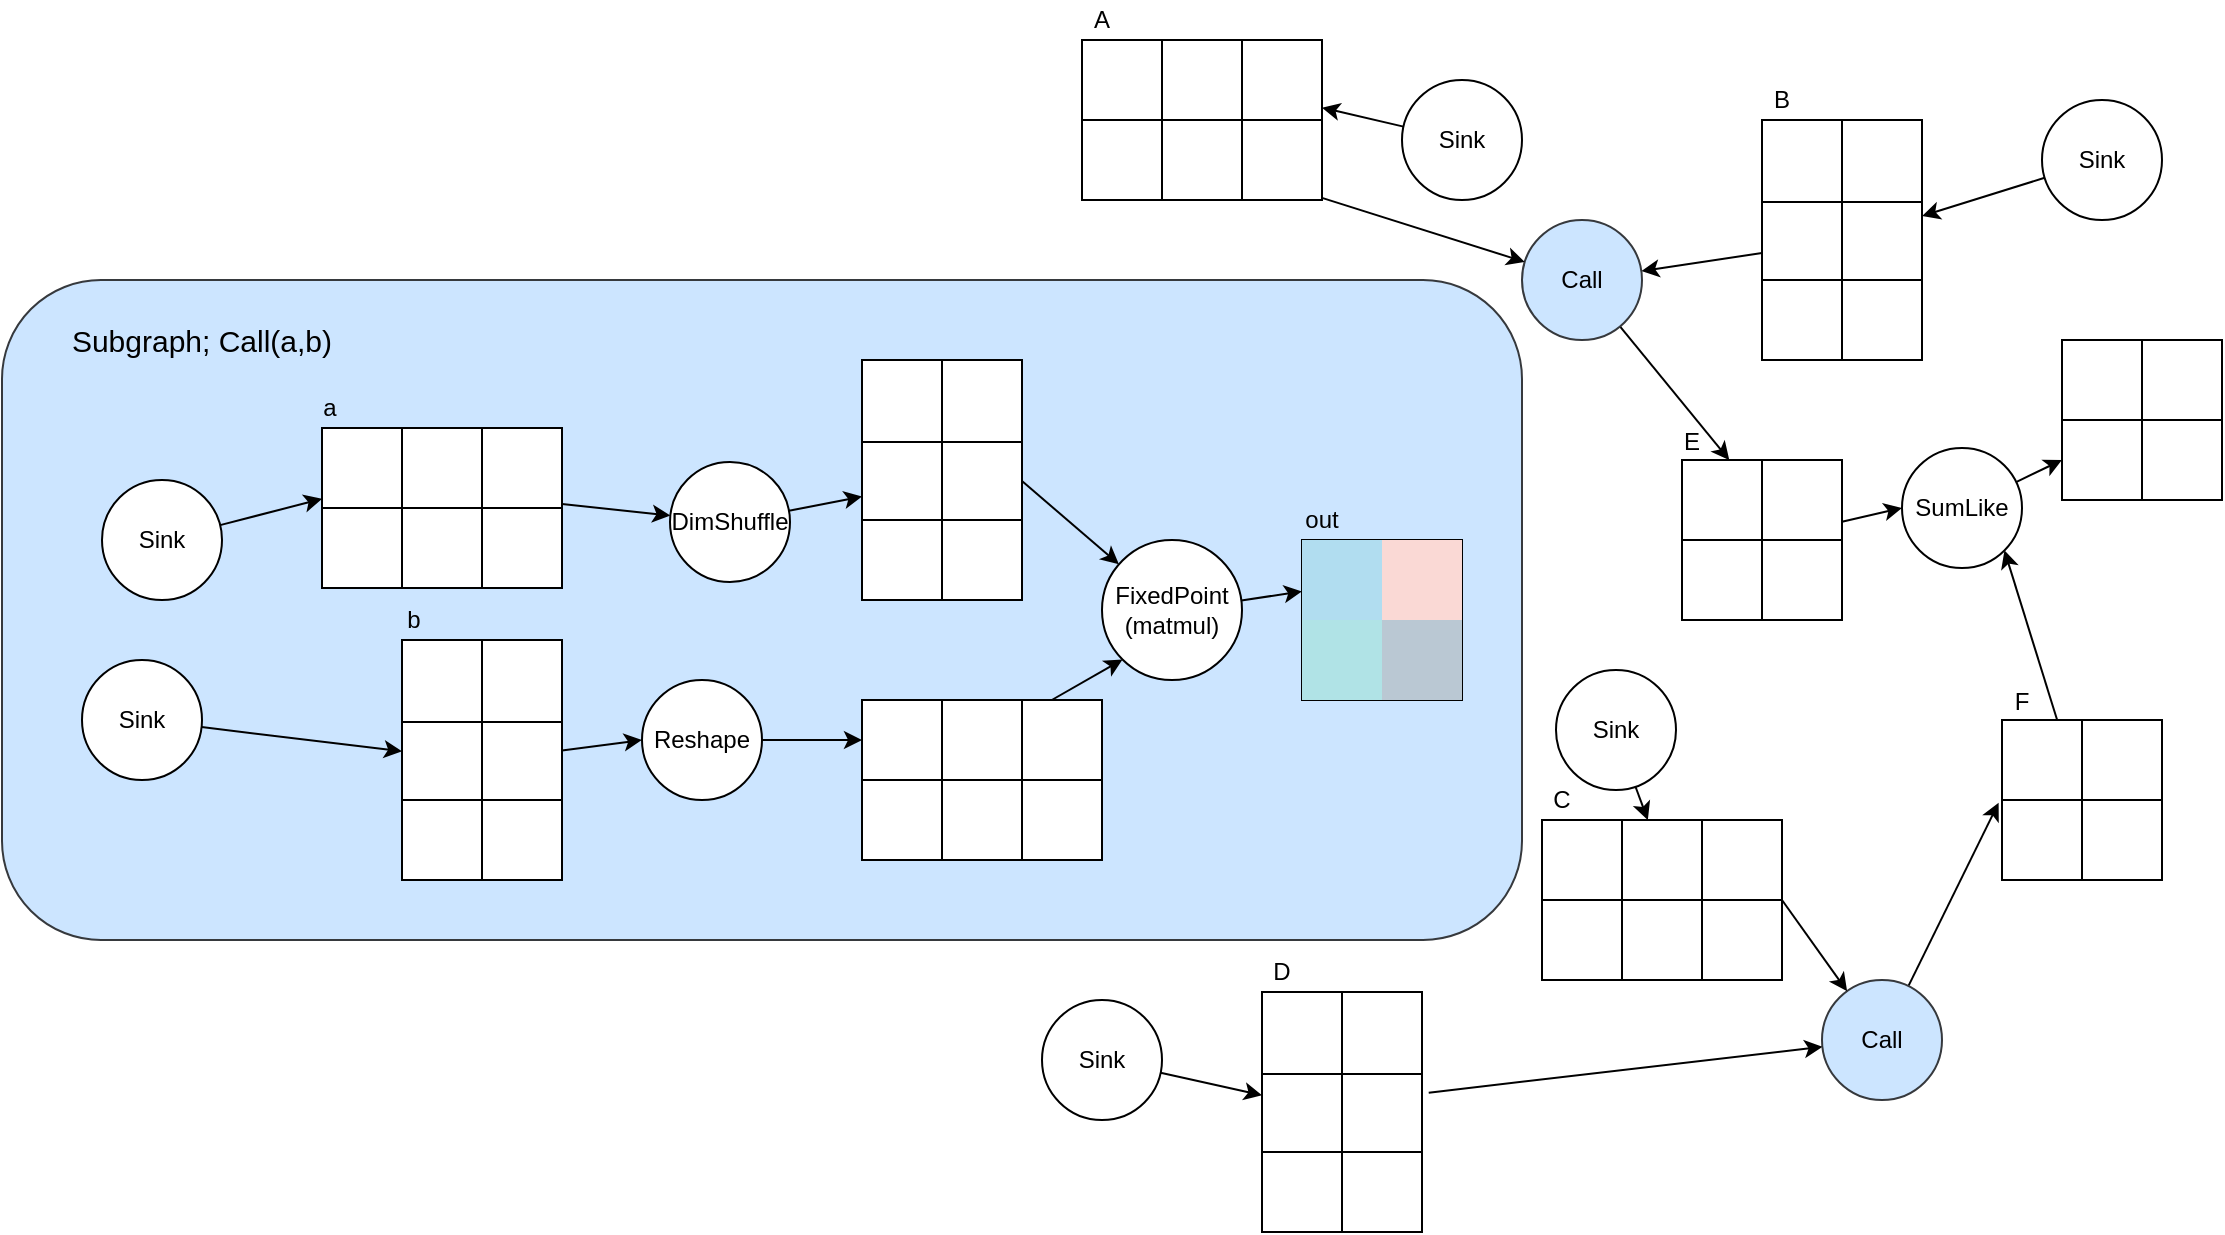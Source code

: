 <mxfile version="14.4.2" type="device"><diagram id="dzN43u1hBWLjYu7egHcY" name="Page-1"><mxGraphModel dx="1426" dy="2090" grid="1" gridSize="10" guides="1" tooltips="1" connect="1" arrows="1" fold="1" page="1" pageScale="1" pageWidth="827" pageHeight="1169" math="0" shadow="0"><root><mxCell id="0"/><mxCell id="1" parent="0"/><mxCell id="1M61TeJBCYLidvmGUJ4d-82" value="" style="rounded=1;whiteSpace=wrap;html=1;fillColor=#cce5ff;strokeColor=#36393d;" parent="1" vertex="1"><mxGeometry x="50" y="50" width="760" height="330" as="geometry"/></mxCell><mxCell id="1M61TeJBCYLidvmGUJ4d-6" style="rounded=0;orthogonalLoop=1;jettySize=auto;html=1;" parent="1" source="1M61TeJBCYLidvmGUJ4d-5" target="1M61TeJBCYLidvmGUJ4d-15" edge="1"><mxGeometry relative="1" as="geometry"><mxPoint x="170" y="200" as="targetPoint"/></mxGeometry></mxCell><mxCell id="1M61TeJBCYLidvmGUJ4d-5" value="Sink" style="ellipse;whiteSpace=wrap;html=1;aspect=fixed;" parent="1" vertex="1"><mxGeometry x="100" y="150" width="60" height="60" as="geometry"/></mxCell><mxCell id="1M61TeJBCYLidvmGUJ4d-14" value="" style="shape=table;html=1;whiteSpace=wrap;startSize=0;container=1;collapsible=0;childLayout=tableLayout;" parent="1" vertex="1"><mxGeometry x="210" y="124" width="120" height="80" as="geometry"/></mxCell><mxCell id="1M61TeJBCYLidvmGUJ4d-15" value="" style="shape=partialRectangle;html=1;whiteSpace=wrap;collapsible=0;dropTarget=0;pointerEvents=0;fillColor=none;top=0;left=0;bottom=0;right=0;points=[[0,0.5],[1,0.5]];portConstraint=eastwest;" parent="1M61TeJBCYLidvmGUJ4d-14" vertex="1"><mxGeometry width="120" height="40" as="geometry"/></mxCell><mxCell id="1M61TeJBCYLidvmGUJ4d-16" value="" style="shape=partialRectangle;html=1;whiteSpace=wrap;connectable=0;overflow=hidden;fillColor=none;top=0;left=0;bottom=0;right=0;" parent="1M61TeJBCYLidvmGUJ4d-15" vertex="1"><mxGeometry width="40" height="40" as="geometry"/></mxCell><mxCell id="1M61TeJBCYLidvmGUJ4d-17" value="" style="shape=partialRectangle;html=1;whiteSpace=wrap;connectable=0;overflow=hidden;fillColor=none;top=0;left=0;bottom=0;right=0;" parent="1M61TeJBCYLidvmGUJ4d-15" vertex="1"><mxGeometry x="40" width="40" height="40" as="geometry"/></mxCell><mxCell id="1M61TeJBCYLidvmGUJ4d-18" value="" style="shape=partialRectangle;html=1;whiteSpace=wrap;connectable=0;overflow=hidden;fillColor=none;top=0;left=0;bottom=0;right=0;" parent="1M61TeJBCYLidvmGUJ4d-15" vertex="1"><mxGeometry x="80" width="40" height="40" as="geometry"/></mxCell><mxCell id="1M61TeJBCYLidvmGUJ4d-19" value="" style="shape=partialRectangle;html=1;whiteSpace=wrap;collapsible=0;dropTarget=0;pointerEvents=0;fillColor=none;top=0;left=0;bottom=0;right=0;points=[[0,0.5],[1,0.5]];portConstraint=eastwest;" parent="1M61TeJBCYLidvmGUJ4d-14" vertex="1"><mxGeometry y="40" width="120" height="40" as="geometry"/></mxCell><mxCell id="1M61TeJBCYLidvmGUJ4d-20" value="" style="shape=partialRectangle;html=1;whiteSpace=wrap;connectable=0;overflow=hidden;fillColor=none;top=0;left=0;bottom=0;right=0;" parent="1M61TeJBCYLidvmGUJ4d-19" vertex="1"><mxGeometry width="40" height="40" as="geometry"/></mxCell><mxCell id="1M61TeJBCYLidvmGUJ4d-21" value="" style="shape=partialRectangle;html=1;whiteSpace=wrap;connectable=0;overflow=hidden;fillColor=none;top=0;left=0;bottom=0;right=0;" parent="1M61TeJBCYLidvmGUJ4d-19" vertex="1"><mxGeometry x="40" width="40" height="40" as="geometry"/></mxCell><mxCell id="1M61TeJBCYLidvmGUJ4d-22" value="" style="shape=partialRectangle;html=1;whiteSpace=wrap;connectable=0;overflow=hidden;fillColor=none;top=0;left=0;bottom=0;right=0;" parent="1M61TeJBCYLidvmGUJ4d-19" vertex="1"><mxGeometry x="80" width="40" height="40" as="geometry"/></mxCell><mxCell id="1M61TeJBCYLidvmGUJ4d-34" style="edgeStyle=none;rounded=0;orthogonalLoop=1;jettySize=auto;html=1;" parent="1" source="1M61TeJBCYLidvmGUJ4d-23" target="1M61TeJBCYLidvmGUJ4d-28" edge="1"><mxGeometry relative="1" as="geometry"/></mxCell><mxCell id="1M61TeJBCYLidvmGUJ4d-23" value="Sink" style="ellipse;whiteSpace=wrap;html=1;aspect=fixed;" parent="1" vertex="1"><mxGeometry x="90" y="240" width="60" height="60" as="geometry"/></mxCell><mxCell id="1M61TeJBCYLidvmGUJ4d-24" value="" style="shape=table;html=1;whiteSpace=wrap;startSize=0;container=1;collapsible=0;childLayout=tableLayout;" parent="1" vertex="1"><mxGeometry x="250" y="230" width="80" height="120" as="geometry"/></mxCell><mxCell id="1M61TeJBCYLidvmGUJ4d-25" value="" style="shape=partialRectangle;html=1;whiteSpace=wrap;collapsible=0;dropTarget=0;pointerEvents=0;fillColor=none;top=0;left=0;bottom=0;right=0;points=[[0,0.5],[1,0.5]];portConstraint=eastwest;" parent="1M61TeJBCYLidvmGUJ4d-24" vertex="1"><mxGeometry width="80" height="41" as="geometry"/></mxCell><mxCell id="1M61TeJBCYLidvmGUJ4d-26" value="" style="shape=partialRectangle;html=1;whiteSpace=wrap;connectable=0;overflow=hidden;fillColor=none;top=0;left=0;bottom=0;right=0;" parent="1M61TeJBCYLidvmGUJ4d-25" vertex="1"><mxGeometry width="40" height="41" as="geometry"/></mxCell><mxCell id="1M61TeJBCYLidvmGUJ4d-27" value="" style="shape=partialRectangle;html=1;whiteSpace=wrap;connectable=0;overflow=hidden;fillColor=none;top=0;left=0;bottom=0;right=0;" parent="1M61TeJBCYLidvmGUJ4d-25" vertex="1"><mxGeometry x="40" width="40" height="41" as="geometry"/></mxCell><mxCell id="1M61TeJBCYLidvmGUJ4d-28" value="" style="shape=partialRectangle;html=1;whiteSpace=wrap;collapsible=0;dropTarget=0;pointerEvents=0;fillColor=none;top=0;left=0;bottom=0;right=0;points=[[0,0.5],[1,0.5]];portConstraint=eastwest;" parent="1M61TeJBCYLidvmGUJ4d-24" vertex="1"><mxGeometry y="41" width="80" height="39" as="geometry"/></mxCell><mxCell id="1M61TeJBCYLidvmGUJ4d-29" value="" style="shape=partialRectangle;html=1;whiteSpace=wrap;connectable=0;overflow=hidden;fillColor=none;top=0;left=0;bottom=0;right=0;" parent="1M61TeJBCYLidvmGUJ4d-28" vertex="1"><mxGeometry width="40" height="39" as="geometry"/></mxCell><mxCell id="1M61TeJBCYLidvmGUJ4d-30" value="" style="shape=partialRectangle;html=1;whiteSpace=wrap;connectable=0;overflow=hidden;fillColor=none;top=0;left=0;bottom=0;right=0;" parent="1M61TeJBCYLidvmGUJ4d-28" vertex="1"><mxGeometry x="40" width="40" height="39" as="geometry"/></mxCell><mxCell id="1M61TeJBCYLidvmGUJ4d-31" value="" style="shape=partialRectangle;html=1;whiteSpace=wrap;collapsible=0;dropTarget=0;pointerEvents=0;fillColor=none;top=0;left=0;bottom=0;right=0;points=[[0,0.5],[1,0.5]];portConstraint=eastwest;" parent="1M61TeJBCYLidvmGUJ4d-24" vertex="1"><mxGeometry y="80" width="80" height="40" as="geometry"/></mxCell><mxCell id="1M61TeJBCYLidvmGUJ4d-32" value="" style="shape=partialRectangle;html=1;whiteSpace=wrap;connectable=0;overflow=hidden;fillColor=none;top=0;left=0;bottom=0;right=0;" parent="1M61TeJBCYLidvmGUJ4d-31" vertex="1"><mxGeometry width="40" height="40" as="geometry"/></mxCell><mxCell id="1M61TeJBCYLidvmGUJ4d-33" value="" style="shape=partialRectangle;html=1;whiteSpace=wrap;connectable=0;overflow=hidden;fillColor=none;top=0;left=0;bottom=0;right=0;" parent="1M61TeJBCYLidvmGUJ4d-31" vertex="1"><mxGeometry x="40" width="40" height="40" as="geometry"/></mxCell><mxCell id="1M61TeJBCYLidvmGUJ4d-59" style="edgeStyle=none;rounded=0;orthogonalLoop=1;jettySize=auto;html=1;" parent="1" source="1M61TeJBCYLidvmGUJ4d-35" target="1M61TeJBCYLidvmGUJ4d-38" edge="1"><mxGeometry relative="1" as="geometry"/></mxCell><mxCell id="1M61TeJBCYLidvmGUJ4d-35" value="Reshape" style="ellipse;whiteSpace=wrap;html=1;aspect=fixed;" parent="1" vertex="1"><mxGeometry x="370" y="250" width="60" height="60" as="geometry"/></mxCell><mxCell id="1M61TeJBCYLidvmGUJ4d-58" style="edgeStyle=none;rounded=0;orthogonalLoop=1;jettySize=auto;html=1;" parent="1" source="1M61TeJBCYLidvmGUJ4d-36" target="1M61TeJBCYLidvmGUJ4d-50" edge="1"><mxGeometry relative="1" as="geometry"/></mxCell><mxCell id="1M61TeJBCYLidvmGUJ4d-36" value="DimShuffle" style="ellipse;whiteSpace=wrap;html=1;aspect=fixed;" parent="1" vertex="1"><mxGeometry x="384" y="141" width="60" height="60" as="geometry"/></mxCell><mxCell id="1M61TeJBCYLidvmGUJ4d-37" value="" style="shape=table;html=1;whiteSpace=wrap;startSize=0;container=1;collapsible=0;childLayout=tableLayout;" parent="1" vertex="1"><mxGeometry x="480" y="260" width="120" height="80" as="geometry"/></mxCell><mxCell id="1M61TeJBCYLidvmGUJ4d-38" value="" style="shape=partialRectangle;html=1;whiteSpace=wrap;collapsible=0;dropTarget=0;pointerEvents=0;fillColor=none;top=0;left=0;bottom=0;right=0;points=[[0,0.5],[1,0.5]];portConstraint=eastwest;" parent="1M61TeJBCYLidvmGUJ4d-37" vertex="1"><mxGeometry width="120" height="40" as="geometry"/></mxCell><mxCell id="1M61TeJBCYLidvmGUJ4d-39" value="" style="shape=partialRectangle;html=1;whiteSpace=wrap;connectable=0;overflow=hidden;fillColor=none;top=0;left=0;bottom=0;right=0;" parent="1M61TeJBCYLidvmGUJ4d-38" vertex="1"><mxGeometry width="40" height="40" as="geometry"/></mxCell><mxCell id="1M61TeJBCYLidvmGUJ4d-40" value="" style="shape=partialRectangle;html=1;whiteSpace=wrap;connectable=0;overflow=hidden;fillColor=none;top=0;left=0;bottom=0;right=0;" parent="1M61TeJBCYLidvmGUJ4d-38" vertex="1"><mxGeometry x="40" width="40" height="40" as="geometry"/></mxCell><mxCell id="1M61TeJBCYLidvmGUJ4d-41" value="" style="shape=partialRectangle;html=1;whiteSpace=wrap;connectable=0;overflow=hidden;fillColor=none;top=0;left=0;bottom=0;right=0;" parent="1M61TeJBCYLidvmGUJ4d-38" vertex="1"><mxGeometry x="80" width="40" height="40" as="geometry"/></mxCell><mxCell id="1M61TeJBCYLidvmGUJ4d-42" value="" style="shape=partialRectangle;html=1;whiteSpace=wrap;collapsible=0;dropTarget=0;pointerEvents=0;fillColor=none;top=0;left=0;bottom=0;right=0;points=[[0,0.5],[1,0.5]];portConstraint=eastwest;" parent="1M61TeJBCYLidvmGUJ4d-37" vertex="1"><mxGeometry y="40" width="120" height="40" as="geometry"/></mxCell><mxCell id="1M61TeJBCYLidvmGUJ4d-43" value="" style="shape=partialRectangle;html=1;whiteSpace=wrap;connectable=0;overflow=hidden;fillColor=none;top=0;left=0;bottom=0;right=0;" parent="1M61TeJBCYLidvmGUJ4d-42" vertex="1"><mxGeometry width="40" height="40" as="geometry"/></mxCell><mxCell id="1M61TeJBCYLidvmGUJ4d-44" value="" style="shape=partialRectangle;html=1;whiteSpace=wrap;connectable=0;overflow=hidden;fillColor=none;top=0;left=0;bottom=0;right=0;" parent="1M61TeJBCYLidvmGUJ4d-42" vertex="1"><mxGeometry x="40" width="40" height="40" as="geometry"/></mxCell><mxCell id="1M61TeJBCYLidvmGUJ4d-45" value="" style="shape=partialRectangle;html=1;whiteSpace=wrap;connectable=0;overflow=hidden;fillColor=none;top=0;left=0;bottom=0;right=0;" parent="1M61TeJBCYLidvmGUJ4d-42" vertex="1"><mxGeometry x="80" width="40" height="40" as="geometry"/></mxCell><mxCell id="1M61TeJBCYLidvmGUJ4d-56" style="edgeStyle=none;rounded=0;orthogonalLoop=1;jettySize=auto;html=1;exitX=1;exitY=-0.05;exitDx=0;exitDy=0;exitPerimeter=0;" parent="1" source="1M61TeJBCYLidvmGUJ4d-19" target="1M61TeJBCYLidvmGUJ4d-36" edge="1"><mxGeometry relative="1" as="geometry"/></mxCell><mxCell id="1M61TeJBCYLidvmGUJ4d-57" style="edgeStyle=none;rounded=0;orthogonalLoop=1;jettySize=auto;html=1;entryX=0;entryY=0.5;entryDx=0;entryDy=0;" parent="1" source="1M61TeJBCYLidvmGUJ4d-28" target="1M61TeJBCYLidvmGUJ4d-35" edge="1"><mxGeometry relative="1" as="geometry"/></mxCell><mxCell id="1M61TeJBCYLidvmGUJ4d-70" style="edgeStyle=none;rounded=0;orthogonalLoop=1;jettySize=auto;html=1;" parent="1" source="1M61TeJBCYLidvmGUJ4d-60" target="1M61TeJBCYLidvmGUJ4d-64" edge="1"><mxGeometry relative="1" as="geometry"/></mxCell><mxCell id="1M61TeJBCYLidvmGUJ4d-60" value="FixedPoint&lt;br&gt;(matmul)" style="ellipse;whiteSpace=wrap;html=1;aspect=fixed;" parent="1" vertex="1"><mxGeometry x="600" y="180" width="70" height="70" as="geometry"/></mxCell><mxCell id="1M61TeJBCYLidvmGUJ4d-61" style="edgeStyle=none;rounded=0;orthogonalLoop=1;jettySize=auto;html=1;entryX=0;entryY=1;entryDx=0;entryDy=0;" parent="1" source="1M61TeJBCYLidvmGUJ4d-38" target="1M61TeJBCYLidvmGUJ4d-60" edge="1"><mxGeometry relative="1" as="geometry"/></mxCell><mxCell id="1M61TeJBCYLidvmGUJ4d-62" style="edgeStyle=none;rounded=0;orthogonalLoop=1;jettySize=auto;html=1;exitX=1;exitY=0.5;exitDx=0;exitDy=0;" parent="1" source="1M61TeJBCYLidvmGUJ4d-50" target="1M61TeJBCYLidvmGUJ4d-60" edge="1"><mxGeometry relative="1" as="geometry"/></mxCell><mxCell id="1M61TeJBCYLidvmGUJ4d-63" value="" style="shape=table;html=1;whiteSpace=wrap;startSize=0;container=1;collapsible=0;childLayout=tableLayout;" parent="1" vertex="1"><mxGeometry x="700" y="180" width="80" height="80" as="geometry"/></mxCell><mxCell id="1M61TeJBCYLidvmGUJ4d-64" value="" style="shape=partialRectangle;html=1;whiteSpace=wrap;collapsible=0;dropTarget=0;pointerEvents=0;fillColor=none;top=0;left=0;bottom=0;right=0;points=[[0,0.5],[1,0.5]];portConstraint=eastwest;" parent="1M61TeJBCYLidvmGUJ4d-63" vertex="1"><mxGeometry width="80" height="40" as="geometry"/></mxCell><mxCell id="1M61TeJBCYLidvmGUJ4d-65" value="" style="shape=partialRectangle;html=1;whiteSpace=wrap;connectable=0;overflow=hidden;fillColor=#b1ddf0;top=0;left=0;bottom=0;right=0;strokeColor=#10739e;" parent="1M61TeJBCYLidvmGUJ4d-64" vertex="1"><mxGeometry width="40" height="40" as="geometry"/></mxCell><mxCell id="1M61TeJBCYLidvmGUJ4d-66" value="" style="shape=partialRectangle;html=1;whiteSpace=wrap;connectable=0;overflow=hidden;fillColor=#fad9d5;top=0;left=0;bottom=0;right=0;strokeColor=#ae4132;" parent="1M61TeJBCYLidvmGUJ4d-64" vertex="1"><mxGeometry x="40" width="40" height="40" as="geometry"/></mxCell><mxCell id="1M61TeJBCYLidvmGUJ4d-67" value="" style="shape=partialRectangle;html=1;whiteSpace=wrap;collapsible=0;dropTarget=0;pointerEvents=0;fillColor=none;top=0;left=0;bottom=0;right=0;points=[[0,0.5],[1,0.5]];portConstraint=eastwest;" parent="1M61TeJBCYLidvmGUJ4d-63" vertex="1"><mxGeometry y="40" width="80" height="40" as="geometry"/></mxCell><mxCell id="1M61TeJBCYLidvmGUJ4d-68" value="" style="shape=partialRectangle;html=1;whiteSpace=wrap;connectable=0;overflow=hidden;fillColor=#b0e3e6;top=0;left=0;bottom=0;right=0;strokeColor=#0e8088;" parent="1M61TeJBCYLidvmGUJ4d-67" vertex="1"><mxGeometry width="40" height="40" as="geometry"/></mxCell><mxCell id="1M61TeJBCYLidvmGUJ4d-69" value="" style="shape=partialRectangle;html=1;whiteSpace=wrap;connectable=0;overflow=hidden;fillColor=#bac8d3;top=0;left=0;bottom=0;right=0;strokeColor=#23445d;" parent="1M61TeJBCYLidvmGUJ4d-67" vertex="1"><mxGeometry x="40" width="40" height="40" as="geometry"/></mxCell><mxCell id="1M61TeJBCYLidvmGUJ4d-83" value="&lt;font style=&quot;font-size: 15px&quot;&gt;Subgraph; Call(a,b)&lt;/font&gt;" style="text;html=1;strokeColor=none;fillColor=none;align=center;verticalAlign=middle;whiteSpace=wrap;rounded=0;" parent="1" vertex="1"><mxGeometry x="70" y="50" width="160" height="60" as="geometry"/></mxCell><mxCell id="1M61TeJBCYLidvmGUJ4d-85" value="a" style="text;html=1;strokeColor=none;fillColor=none;align=center;verticalAlign=middle;whiteSpace=wrap;rounded=0;" parent="1" vertex="1"><mxGeometry x="194" y="104" width="40" height="20" as="geometry"/></mxCell><mxCell id="1M61TeJBCYLidvmGUJ4d-86" value="b" style="text;html=1;strokeColor=none;fillColor=none;align=center;verticalAlign=middle;whiteSpace=wrap;rounded=0;" parent="1" vertex="1"><mxGeometry x="236" y="210" width="40" height="20" as="geometry"/></mxCell><mxCell id="1M61TeJBCYLidvmGUJ4d-87" value="out" style="text;html=1;strokeColor=none;fillColor=none;align=center;verticalAlign=middle;whiteSpace=wrap;rounded=0;" parent="1" vertex="1"><mxGeometry x="690" y="160" width="40" height="20" as="geometry"/></mxCell><mxCell id="1M61TeJBCYLidvmGUJ4d-113" style="edgeStyle=none;rounded=0;orthogonalLoop=1;jettySize=auto;html=1;" parent="1" source="1M61TeJBCYLidvmGUJ4d-89" target="1M61TeJBCYLidvmGUJ4d-92" edge="1"><mxGeometry relative="1" as="geometry"/></mxCell><mxCell id="1M61TeJBCYLidvmGUJ4d-89" value="Sink" style="ellipse;whiteSpace=wrap;html=1;aspect=fixed;" parent="1" vertex="1"><mxGeometry x="750" y="-50" width="60" height="60" as="geometry"/></mxCell><mxCell id="1M61TeJBCYLidvmGUJ4d-112" style="edgeStyle=none;rounded=0;orthogonalLoop=1;jettySize=auto;html=1;" parent="1" source="1M61TeJBCYLidvmGUJ4d-90" target="1M61TeJBCYLidvmGUJ4d-105" edge="1"><mxGeometry relative="1" as="geometry"/></mxCell><mxCell id="1M61TeJBCYLidvmGUJ4d-90" value="Sink" style="ellipse;whiteSpace=wrap;html=1;aspect=fixed;" parent="1" vertex="1"><mxGeometry x="1070" y="-40" width="60" height="60" as="geometry"/></mxCell><mxCell id="1M61TeJBCYLidvmGUJ4d-91" value="" style="shape=table;html=1;whiteSpace=wrap;startSize=0;container=1;collapsible=0;childLayout=tableLayout;" parent="1" vertex="1"><mxGeometry x="590" y="-70" width="120" height="80" as="geometry"/></mxCell><mxCell id="1M61TeJBCYLidvmGUJ4d-92" value="" style="shape=partialRectangle;html=1;whiteSpace=wrap;collapsible=0;dropTarget=0;pointerEvents=0;fillColor=none;top=0;left=0;bottom=0;right=0;points=[[0,0.5],[1,0.5]];portConstraint=eastwest;" parent="1M61TeJBCYLidvmGUJ4d-91" vertex="1"><mxGeometry width="120" height="40" as="geometry"/></mxCell><mxCell id="1M61TeJBCYLidvmGUJ4d-93" value="" style="shape=partialRectangle;html=1;whiteSpace=wrap;connectable=0;overflow=hidden;fillColor=none;top=0;left=0;bottom=0;right=0;" parent="1M61TeJBCYLidvmGUJ4d-92" vertex="1"><mxGeometry width="40" height="40" as="geometry"/></mxCell><mxCell id="1M61TeJBCYLidvmGUJ4d-94" value="" style="shape=partialRectangle;html=1;whiteSpace=wrap;connectable=0;overflow=hidden;fillColor=none;top=0;left=0;bottom=0;right=0;" parent="1M61TeJBCYLidvmGUJ4d-92" vertex="1"><mxGeometry x="40" width="40" height="40" as="geometry"/></mxCell><mxCell id="1M61TeJBCYLidvmGUJ4d-95" value="" style="shape=partialRectangle;html=1;whiteSpace=wrap;connectable=0;overflow=hidden;fillColor=none;top=0;left=0;bottom=0;right=0;" parent="1M61TeJBCYLidvmGUJ4d-92" vertex="1"><mxGeometry x="80" width="40" height="40" as="geometry"/></mxCell><mxCell id="1M61TeJBCYLidvmGUJ4d-96" value="" style="shape=partialRectangle;html=1;whiteSpace=wrap;collapsible=0;dropTarget=0;pointerEvents=0;fillColor=none;top=0;left=0;bottom=0;right=0;points=[[0,0.5],[1,0.5]];portConstraint=eastwest;" parent="1M61TeJBCYLidvmGUJ4d-91" vertex="1"><mxGeometry y="40" width="120" height="40" as="geometry"/></mxCell><mxCell id="1M61TeJBCYLidvmGUJ4d-97" value="" style="shape=partialRectangle;html=1;whiteSpace=wrap;connectable=0;overflow=hidden;fillColor=none;top=0;left=0;bottom=0;right=0;" parent="1M61TeJBCYLidvmGUJ4d-96" vertex="1"><mxGeometry width="40" height="40" as="geometry"/></mxCell><mxCell id="1M61TeJBCYLidvmGUJ4d-98" value="" style="shape=partialRectangle;html=1;whiteSpace=wrap;connectable=0;overflow=hidden;fillColor=none;top=0;left=0;bottom=0;right=0;" parent="1M61TeJBCYLidvmGUJ4d-96" vertex="1"><mxGeometry x="40" width="40" height="40" as="geometry"/></mxCell><mxCell id="1M61TeJBCYLidvmGUJ4d-99" value="" style="shape=partialRectangle;html=1;whiteSpace=wrap;connectable=0;overflow=hidden;fillColor=none;top=0;left=0;bottom=0;right=0;" parent="1M61TeJBCYLidvmGUJ4d-96" vertex="1"><mxGeometry x="80" width="40" height="40" as="geometry"/></mxCell><mxCell id="1M61TeJBCYLidvmGUJ4d-100" value="" style="shape=partialRectangle;html=1;whiteSpace=wrap;connectable=0;overflow=hidden;fillColor=none;top=0;left=0;bottom=0;right=0;" parent="1" vertex="1"><mxGeometry x="490" y="180" width="40" height="40" as="geometry"/></mxCell><mxCell id="1M61TeJBCYLidvmGUJ4d-101" value="" style="shape=table;html=1;whiteSpace=wrap;startSize=0;container=1;collapsible=0;childLayout=tableLayout;" parent="1" vertex="1"><mxGeometry x="930" y="-30" width="80" height="120" as="geometry"/></mxCell><mxCell id="1M61TeJBCYLidvmGUJ4d-102" value="" style="shape=partialRectangle;html=1;whiteSpace=wrap;collapsible=0;dropTarget=0;pointerEvents=0;fillColor=none;top=0;left=0;bottom=0;right=0;points=[[0,0.5],[1,0.5]];portConstraint=eastwest;" parent="1M61TeJBCYLidvmGUJ4d-101" vertex="1"><mxGeometry width="80" height="41" as="geometry"/></mxCell><mxCell id="1M61TeJBCYLidvmGUJ4d-103" value="" style="shape=partialRectangle;html=1;whiteSpace=wrap;connectable=0;overflow=hidden;fillColor=none;top=0;left=0;bottom=0;right=0;" parent="1M61TeJBCYLidvmGUJ4d-102" vertex="1"><mxGeometry width="40" height="41" as="geometry"/></mxCell><mxCell id="1M61TeJBCYLidvmGUJ4d-104" value="" style="shape=partialRectangle;html=1;whiteSpace=wrap;connectable=0;overflow=hidden;fillColor=none;top=0;left=0;bottom=0;right=0;" parent="1M61TeJBCYLidvmGUJ4d-102" vertex="1"><mxGeometry x="40" width="40" height="41" as="geometry"/></mxCell><mxCell id="1M61TeJBCYLidvmGUJ4d-105" value="" style="shape=partialRectangle;html=1;whiteSpace=wrap;collapsible=0;dropTarget=0;pointerEvents=0;fillColor=none;top=0;left=0;bottom=0;right=0;points=[[0,0.5],[1,0.5]];portConstraint=eastwest;" parent="1M61TeJBCYLidvmGUJ4d-101" vertex="1"><mxGeometry y="41" width="80" height="39" as="geometry"/></mxCell><mxCell id="1M61TeJBCYLidvmGUJ4d-106" value="" style="shape=partialRectangle;html=1;whiteSpace=wrap;connectable=0;overflow=hidden;fillColor=none;top=0;left=0;bottom=0;right=0;" parent="1M61TeJBCYLidvmGUJ4d-105" vertex="1"><mxGeometry width="40" height="39" as="geometry"/></mxCell><mxCell id="1M61TeJBCYLidvmGUJ4d-107" value="" style="shape=partialRectangle;html=1;whiteSpace=wrap;connectable=0;overflow=hidden;fillColor=none;top=0;left=0;bottom=0;right=0;" parent="1M61TeJBCYLidvmGUJ4d-105" vertex="1"><mxGeometry x="40" width="40" height="39" as="geometry"/></mxCell><mxCell id="1M61TeJBCYLidvmGUJ4d-108" value="" style="shape=partialRectangle;html=1;whiteSpace=wrap;collapsible=0;dropTarget=0;pointerEvents=0;fillColor=none;top=0;left=0;bottom=0;right=0;points=[[0,0.5],[1,0.5]];portConstraint=eastwest;" parent="1M61TeJBCYLidvmGUJ4d-101" vertex="1"><mxGeometry y="80" width="80" height="40" as="geometry"/></mxCell><mxCell id="1M61TeJBCYLidvmGUJ4d-109" value="" style="shape=partialRectangle;html=1;whiteSpace=wrap;connectable=0;overflow=hidden;fillColor=none;top=0;left=0;bottom=0;right=0;" parent="1M61TeJBCYLidvmGUJ4d-108" vertex="1"><mxGeometry width="40" height="40" as="geometry"/></mxCell><mxCell id="1M61TeJBCYLidvmGUJ4d-110" value="" style="shape=partialRectangle;html=1;whiteSpace=wrap;connectable=0;overflow=hidden;fillColor=none;top=0;left=0;bottom=0;right=0;" parent="1M61TeJBCYLidvmGUJ4d-108" vertex="1"><mxGeometry x="40" width="40" height="40" as="geometry"/></mxCell><mxCell id="1M61TeJBCYLidvmGUJ4d-114" style="edgeStyle=none;rounded=0;orthogonalLoop=1;jettySize=auto;html=1;" parent="1" source="1M61TeJBCYLidvmGUJ4d-115" target="1M61TeJBCYLidvmGUJ4d-119" edge="1"><mxGeometry relative="1" as="geometry"/></mxCell><mxCell id="1M61TeJBCYLidvmGUJ4d-115" value="Sink" style="ellipse;whiteSpace=wrap;html=1;aspect=fixed;" parent="1" vertex="1"><mxGeometry x="827" y="245" width="60" height="60" as="geometry"/></mxCell><mxCell id="1M61TeJBCYLidvmGUJ4d-116" style="edgeStyle=none;rounded=0;orthogonalLoop=1;jettySize=auto;html=1;" parent="1" source="1M61TeJBCYLidvmGUJ4d-117" target="1M61TeJBCYLidvmGUJ4d-131" edge="1"><mxGeometry relative="1" as="geometry"/></mxCell><mxCell id="1M61TeJBCYLidvmGUJ4d-117" value="Sink" style="ellipse;whiteSpace=wrap;html=1;aspect=fixed;" parent="1" vertex="1"><mxGeometry x="570" y="410" width="60" height="60" as="geometry"/></mxCell><mxCell id="1M61TeJBCYLidvmGUJ4d-118" value="" style="shape=table;html=1;whiteSpace=wrap;startSize=0;container=1;collapsible=0;childLayout=tableLayout;" parent="1" vertex="1"><mxGeometry x="820" y="320" width="120" height="80" as="geometry"/></mxCell><mxCell id="1M61TeJBCYLidvmGUJ4d-119" value="" style="shape=partialRectangle;html=1;whiteSpace=wrap;collapsible=0;dropTarget=0;pointerEvents=0;fillColor=none;top=0;left=0;bottom=0;right=0;points=[[0,0.5],[1,0.5]];portConstraint=eastwest;" parent="1M61TeJBCYLidvmGUJ4d-118" vertex="1"><mxGeometry width="120" height="40" as="geometry"/></mxCell><mxCell id="1M61TeJBCYLidvmGUJ4d-120" value="" style="shape=partialRectangle;html=1;whiteSpace=wrap;connectable=0;overflow=hidden;fillColor=none;top=0;left=0;bottom=0;right=0;" parent="1M61TeJBCYLidvmGUJ4d-119" vertex="1"><mxGeometry width="40" height="40" as="geometry"/></mxCell><mxCell id="1M61TeJBCYLidvmGUJ4d-121" value="" style="shape=partialRectangle;html=1;whiteSpace=wrap;connectable=0;overflow=hidden;fillColor=none;top=0;left=0;bottom=0;right=0;" parent="1M61TeJBCYLidvmGUJ4d-119" vertex="1"><mxGeometry x="40" width="40" height="40" as="geometry"/></mxCell><mxCell id="1M61TeJBCYLidvmGUJ4d-122" value="" style="shape=partialRectangle;html=1;whiteSpace=wrap;connectable=0;overflow=hidden;fillColor=none;top=0;left=0;bottom=0;right=0;" parent="1M61TeJBCYLidvmGUJ4d-119" vertex="1"><mxGeometry x="80" width="40" height="40" as="geometry"/></mxCell><mxCell id="1M61TeJBCYLidvmGUJ4d-123" value="" style="shape=partialRectangle;html=1;whiteSpace=wrap;collapsible=0;dropTarget=0;pointerEvents=0;fillColor=none;top=0;left=0;bottom=0;right=0;points=[[0,0.5],[1,0.5]];portConstraint=eastwest;" parent="1M61TeJBCYLidvmGUJ4d-118" vertex="1"><mxGeometry y="40" width="120" height="40" as="geometry"/></mxCell><mxCell id="1M61TeJBCYLidvmGUJ4d-124" value="" style="shape=partialRectangle;html=1;whiteSpace=wrap;connectable=0;overflow=hidden;fillColor=none;top=0;left=0;bottom=0;right=0;" parent="1M61TeJBCYLidvmGUJ4d-123" vertex="1"><mxGeometry width="40" height="40" as="geometry"/></mxCell><mxCell id="1M61TeJBCYLidvmGUJ4d-125" value="" style="shape=partialRectangle;html=1;whiteSpace=wrap;connectable=0;overflow=hidden;fillColor=none;top=0;left=0;bottom=0;right=0;" parent="1M61TeJBCYLidvmGUJ4d-123" vertex="1"><mxGeometry x="40" width="40" height="40" as="geometry"/></mxCell><mxCell id="1M61TeJBCYLidvmGUJ4d-126" value="" style="shape=partialRectangle;html=1;whiteSpace=wrap;connectable=0;overflow=hidden;fillColor=none;top=0;left=0;bottom=0;right=0;" parent="1M61TeJBCYLidvmGUJ4d-123" vertex="1"><mxGeometry x="80" width="40" height="40" as="geometry"/></mxCell><mxCell id="1M61TeJBCYLidvmGUJ4d-127" value="" style="shape=table;html=1;whiteSpace=wrap;startSize=0;container=1;collapsible=0;childLayout=tableLayout;" parent="1" vertex="1"><mxGeometry x="680" y="406" width="80" height="120" as="geometry"/></mxCell><mxCell id="1M61TeJBCYLidvmGUJ4d-128" value="" style="shape=partialRectangle;html=1;whiteSpace=wrap;collapsible=0;dropTarget=0;pointerEvents=0;fillColor=none;top=0;left=0;bottom=0;right=0;points=[[0,0.5],[1,0.5]];portConstraint=eastwest;" parent="1M61TeJBCYLidvmGUJ4d-127" vertex="1"><mxGeometry width="80" height="41" as="geometry"/></mxCell><mxCell id="1M61TeJBCYLidvmGUJ4d-129" value="" style="shape=partialRectangle;html=1;whiteSpace=wrap;connectable=0;overflow=hidden;fillColor=none;top=0;left=0;bottom=0;right=0;" parent="1M61TeJBCYLidvmGUJ4d-128" vertex="1"><mxGeometry width="40" height="41" as="geometry"/></mxCell><mxCell id="1M61TeJBCYLidvmGUJ4d-130" value="" style="shape=partialRectangle;html=1;whiteSpace=wrap;connectable=0;overflow=hidden;fillColor=none;top=0;left=0;bottom=0;right=0;" parent="1M61TeJBCYLidvmGUJ4d-128" vertex="1"><mxGeometry x="40" width="40" height="41" as="geometry"/></mxCell><mxCell id="1M61TeJBCYLidvmGUJ4d-131" value="" style="shape=partialRectangle;html=1;whiteSpace=wrap;collapsible=0;dropTarget=0;pointerEvents=0;fillColor=none;top=0;left=0;bottom=0;right=0;points=[[0,0.5],[1,0.5]];portConstraint=eastwest;" parent="1M61TeJBCYLidvmGUJ4d-127" vertex="1"><mxGeometry y="41" width="80" height="39" as="geometry"/></mxCell><mxCell id="1M61TeJBCYLidvmGUJ4d-132" value="" style="shape=partialRectangle;html=1;whiteSpace=wrap;connectable=0;overflow=hidden;fillColor=none;top=0;left=0;bottom=0;right=0;" parent="1M61TeJBCYLidvmGUJ4d-131" vertex="1"><mxGeometry width="40" height="39" as="geometry"/></mxCell><mxCell id="1M61TeJBCYLidvmGUJ4d-133" value="" style="shape=partialRectangle;html=1;whiteSpace=wrap;connectable=0;overflow=hidden;fillColor=none;top=0;left=0;bottom=0;right=0;" parent="1M61TeJBCYLidvmGUJ4d-131" vertex="1"><mxGeometry x="40" width="40" height="39" as="geometry"/></mxCell><mxCell id="1M61TeJBCYLidvmGUJ4d-134" value="" style="shape=partialRectangle;html=1;whiteSpace=wrap;collapsible=0;dropTarget=0;pointerEvents=0;fillColor=none;top=0;left=0;bottom=0;right=0;points=[[0,0.5],[1,0.5]];portConstraint=eastwest;" parent="1M61TeJBCYLidvmGUJ4d-127" vertex="1"><mxGeometry y="80" width="80" height="40" as="geometry"/></mxCell><mxCell id="1M61TeJBCYLidvmGUJ4d-135" value="" style="shape=partialRectangle;html=1;whiteSpace=wrap;connectable=0;overflow=hidden;fillColor=none;top=0;left=0;bottom=0;right=0;" parent="1M61TeJBCYLidvmGUJ4d-134" vertex="1"><mxGeometry width="40" height="40" as="geometry"/></mxCell><mxCell id="1M61TeJBCYLidvmGUJ4d-136" value="" style="shape=partialRectangle;html=1;whiteSpace=wrap;connectable=0;overflow=hidden;fillColor=none;top=0;left=0;bottom=0;right=0;" parent="1M61TeJBCYLidvmGUJ4d-134" vertex="1"><mxGeometry x="40" width="40" height="40" as="geometry"/></mxCell><mxCell id="1M61TeJBCYLidvmGUJ4d-183" style="edgeStyle=none;rounded=0;orthogonalLoop=1;jettySize=auto;html=1;" parent="1" source="1M61TeJBCYLidvmGUJ4d-160" target="1M61TeJBCYLidvmGUJ4d-169" edge="1"><mxGeometry relative="1" as="geometry"/></mxCell><mxCell id="1M61TeJBCYLidvmGUJ4d-160" value="Call" style="ellipse;whiteSpace=wrap;html=1;aspect=fixed;fillColor=#cce5ff;strokeColor=#36393d;" parent="1" vertex="1"><mxGeometry x="810" y="20" width="60" height="60" as="geometry"/></mxCell><mxCell id="1M61TeJBCYLidvmGUJ4d-161" style="edgeStyle=none;rounded=0;orthogonalLoop=1;jettySize=auto;html=1;" parent="1" source="1M61TeJBCYLidvmGUJ4d-105" target="1M61TeJBCYLidvmGUJ4d-160" edge="1"><mxGeometry relative="1" as="geometry"><mxPoint x="833.623" y="-60.117" as="targetPoint"/></mxGeometry></mxCell><mxCell id="1M61TeJBCYLidvmGUJ4d-162" style="edgeStyle=none;rounded=0;orthogonalLoop=1;jettySize=auto;html=1;" parent="1" source="1M61TeJBCYLidvmGUJ4d-96" target="1M61TeJBCYLidvmGUJ4d-160" edge="1"><mxGeometry relative="1" as="geometry"><mxPoint x="836.968" y="-80.841" as="targetPoint"/></mxGeometry></mxCell><mxCell id="1M61TeJBCYLidvmGUJ4d-182" style="edgeStyle=none;rounded=0;orthogonalLoop=1;jettySize=auto;html=1;entryX=-0.021;entryY=0.033;entryDx=0;entryDy=0;entryPerimeter=0;" parent="1" source="1M61TeJBCYLidvmGUJ4d-163" target="1M61TeJBCYLidvmGUJ4d-179" edge="1"><mxGeometry relative="1" as="geometry"/></mxCell><mxCell id="1M61TeJBCYLidvmGUJ4d-163" value="Call" style="ellipse;whiteSpace=wrap;html=1;aspect=fixed;fillColor=#cce5ff;strokeColor=#36393d;" parent="1" vertex="1"><mxGeometry x="960" y="400" width="60" height="60" as="geometry"/></mxCell><mxCell id="1M61TeJBCYLidvmGUJ4d-164" style="edgeStyle=none;rounded=0;orthogonalLoop=1;jettySize=auto;html=1;exitX=1.042;exitY=0.239;exitDx=0;exitDy=0;exitPerimeter=0;" parent="1" source="1M61TeJBCYLidvmGUJ4d-131" target="1M61TeJBCYLidvmGUJ4d-163" edge="1"><mxGeometry relative="1" as="geometry"/></mxCell><mxCell id="1M61TeJBCYLidvmGUJ4d-165" style="edgeStyle=none;rounded=0;orthogonalLoop=1;jettySize=auto;html=1;exitX=1;exitY=0;exitDx=0;exitDy=0;exitPerimeter=0;" parent="1" source="1M61TeJBCYLidvmGUJ4d-123" target="1M61TeJBCYLidvmGUJ4d-163" edge="1"><mxGeometry relative="1" as="geometry"/></mxCell><mxCell id="1M61TeJBCYLidvmGUJ4d-193" style="edgeStyle=none;rounded=0;orthogonalLoop=1;jettySize=auto;html=1;entryX=0;entryY=0.5;entryDx=0;entryDy=0;" parent="1" source="1M61TeJBCYLidvmGUJ4d-166" target="1M61TeJBCYLidvmGUJ4d-190" edge="1"><mxGeometry relative="1" as="geometry"/></mxCell><mxCell id="1M61TeJBCYLidvmGUJ4d-166" value="SumLike" style="ellipse;whiteSpace=wrap;html=1;aspect=fixed;" parent="1" vertex="1"><mxGeometry x="1000" y="134" width="60" height="60" as="geometry"/></mxCell><mxCell id="1M61TeJBCYLidvmGUJ4d-184" style="edgeStyle=none;rounded=0;orthogonalLoop=1;jettySize=auto;html=1;entryX=0;entryY=0.5;entryDx=0;entryDy=0;" parent="1" source="1M61TeJBCYLidvmGUJ4d-168" target="1M61TeJBCYLidvmGUJ4d-166" edge="1"><mxGeometry relative="1" as="geometry"/></mxCell><mxCell id="1M61TeJBCYLidvmGUJ4d-168" value="" style="shape=table;html=1;whiteSpace=wrap;startSize=0;container=1;collapsible=0;childLayout=tableLayout;" parent="1" vertex="1"><mxGeometry x="890" y="140" width="80" height="80" as="geometry"/></mxCell><mxCell id="1M61TeJBCYLidvmGUJ4d-169" value="" style="shape=partialRectangle;html=1;whiteSpace=wrap;collapsible=0;dropTarget=0;pointerEvents=0;fillColor=none;top=0;left=0;bottom=0;right=0;points=[[0,0.5],[1,0.5]];portConstraint=eastwest;" parent="1M61TeJBCYLidvmGUJ4d-168" vertex="1"><mxGeometry width="80" height="40" as="geometry"/></mxCell><mxCell id="1M61TeJBCYLidvmGUJ4d-170" value="" style="shape=partialRectangle;html=1;whiteSpace=wrap;connectable=0;overflow=hidden;fillColor=none;top=0;left=0;bottom=0;right=0;" parent="1M61TeJBCYLidvmGUJ4d-169" vertex="1"><mxGeometry width="40" height="40" as="geometry"/></mxCell><mxCell id="1M61TeJBCYLidvmGUJ4d-171" value="" style="shape=partialRectangle;html=1;whiteSpace=wrap;connectable=0;overflow=hidden;fillColor=none;top=0;left=0;bottom=0;right=0;" parent="1M61TeJBCYLidvmGUJ4d-169" vertex="1"><mxGeometry x="40" width="40" height="40" as="geometry"/></mxCell><mxCell id="1M61TeJBCYLidvmGUJ4d-172" value="" style="shape=partialRectangle;html=1;whiteSpace=wrap;collapsible=0;dropTarget=0;pointerEvents=0;fillColor=none;top=0;left=0;bottom=0;right=0;points=[[0,0.5],[1,0.5]];portConstraint=eastwest;" parent="1M61TeJBCYLidvmGUJ4d-168" vertex="1"><mxGeometry y="40" width="80" height="40" as="geometry"/></mxCell><mxCell id="1M61TeJBCYLidvmGUJ4d-173" value="" style="shape=partialRectangle;html=1;whiteSpace=wrap;connectable=0;overflow=hidden;fillColor=none;top=0;left=0;bottom=0;right=0;" parent="1M61TeJBCYLidvmGUJ4d-172" vertex="1"><mxGeometry width="40" height="40" as="geometry"/></mxCell><mxCell id="1M61TeJBCYLidvmGUJ4d-174" value="" style="shape=partialRectangle;html=1;whiteSpace=wrap;connectable=0;overflow=hidden;fillColor=none;top=0;left=0;bottom=0;right=0;" parent="1M61TeJBCYLidvmGUJ4d-172" vertex="1"><mxGeometry x="40" width="40" height="40" as="geometry"/></mxCell><mxCell id="1M61TeJBCYLidvmGUJ4d-185" style="edgeStyle=none;rounded=0;orthogonalLoop=1;jettySize=auto;html=1;entryX=1;entryY=1;entryDx=0;entryDy=0;" parent="1" source="1M61TeJBCYLidvmGUJ4d-175" target="1M61TeJBCYLidvmGUJ4d-166" edge="1"><mxGeometry relative="1" as="geometry"/></mxCell><mxCell id="1M61TeJBCYLidvmGUJ4d-175" value="" style="shape=table;html=1;whiteSpace=wrap;startSize=0;container=1;collapsible=0;childLayout=tableLayout;" parent="1" vertex="1"><mxGeometry x="1050" y="270" width="80" height="80" as="geometry"/></mxCell><mxCell id="1M61TeJBCYLidvmGUJ4d-176" value="" style="shape=partialRectangle;html=1;whiteSpace=wrap;collapsible=0;dropTarget=0;pointerEvents=0;fillColor=none;top=0;left=0;bottom=0;right=0;points=[[0,0.5],[1,0.5]];portConstraint=eastwest;" parent="1M61TeJBCYLidvmGUJ4d-175" vertex="1"><mxGeometry width="80" height="40" as="geometry"/></mxCell><mxCell id="1M61TeJBCYLidvmGUJ4d-177" value="" style="shape=partialRectangle;html=1;whiteSpace=wrap;connectable=0;overflow=hidden;fillColor=none;top=0;left=0;bottom=0;right=0;" parent="1M61TeJBCYLidvmGUJ4d-176" vertex="1"><mxGeometry width="40" height="40" as="geometry"/></mxCell><mxCell id="1M61TeJBCYLidvmGUJ4d-178" value="" style="shape=partialRectangle;html=1;whiteSpace=wrap;connectable=0;overflow=hidden;fillColor=none;top=0;left=0;bottom=0;right=0;" parent="1M61TeJBCYLidvmGUJ4d-176" vertex="1"><mxGeometry x="40" width="40" height="40" as="geometry"/></mxCell><mxCell id="1M61TeJBCYLidvmGUJ4d-179" value="" style="shape=partialRectangle;html=1;whiteSpace=wrap;collapsible=0;dropTarget=0;pointerEvents=0;fillColor=none;top=0;left=0;bottom=0;right=0;points=[[0,0.5],[1,0.5]];portConstraint=eastwest;" parent="1M61TeJBCYLidvmGUJ4d-175" vertex="1"><mxGeometry y="40" width="80" height="40" as="geometry"/></mxCell><mxCell id="1M61TeJBCYLidvmGUJ4d-180" value="" style="shape=partialRectangle;html=1;whiteSpace=wrap;connectable=0;overflow=hidden;fillColor=none;top=0;left=0;bottom=0;right=0;" parent="1M61TeJBCYLidvmGUJ4d-179" vertex="1"><mxGeometry width="40" height="40" as="geometry"/></mxCell><mxCell id="1M61TeJBCYLidvmGUJ4d-181" value="" style="shape=partialRectangle;html=1;whiteSpace=wrap;connectable=0;overflow=hidden;fillColor=none;top=0;left=0;bottom=0;right=0;" parent="1M61TeJBCYLidvmGUJ4d-179" vertex="1"><mxGeometry x="40" width="40" height="40" as="geometry"/></mxCell><mxCell id="1M61TeJBCYLidvmGUJ4d-186" value="" style="shape=table;html=1;whiteSpace=wrap;startSize=0;container=1;collapsible=0;childLayout=tableLayout;" parent="1" vertex="1"><mxGeometry x="1080" y="80" width="80" height="80" as="geometry"/></mxCell><mxCell id="1M61TeJBCYLidvmGUJ4d-187" value="" style="shape=partialRectangle;html=1;whiteSpace=wrap;collapsible=0;dropTarget=0;pointerEvents=0;fillColor=none;top=0;left=0;bottom=0;right=0;points=[[0,0.5],[1,0.5]];portConstraint=eastwest;" parent="1M61TeJBCYLidvmGUJ4d-186" vertex="1"><mxGeometry width="80" height="40" as="geometry"/></mxCell><mxCell id="1M61TeJBCYLidvmGUJ4d-188" value="" style="shape=partialRectangle;html=1;whiteSpace=wrap;connectable=0;overflow=hidden;fillColor=none;top=0;left=0;bottom=0;right=0;" parent="1M61TeJBCYLidvmGUJ4d-187" vertex="1"><mxGeometry width="40" height="40" as="geometry"/></mxCell><mxCell id="1M61TeJBCYLidvmGUJ4d-189" value="" style="shape=partialRectangle;html=1;whiteSpace=wrap;connectable=0;overflow=hidden;fillColor=none;top=0;left=0;bottom=0;right=0;" parent="1M61TeJBCYLidvmGUJ4d-187" vertex="1"><mxGeometry x="40" width="40" height="40" as="geometry"/></mxCell><mxCell id="1M61TeJBCYLidvmGUJ4d-190" value="" style="shape=partialRectangle;html=1;whiteSpace=wrap;collapsible=0;dropTarget=0;pointerEvents=0;fillColor=none;top=0;left=0;bottom=0;right=0;points=[[0,0.5],[1,0.5]];portConstraint=eastwest;" parent="1M61TeJBCYLidvmGUJ4d-186" vertex="1"><mxGeometry y="40" width="80" height="40" as="geometry"/></mxCell><mxCell id="1M61TeJBCYLidvmGUJ4d-191" value="" style="shape=partialRectangle;html=1;whiteSpace=wrap;connectable=0;overflow=hidden;fillColor=none;top=0;left=0;bottom=0;right=0;" parent="1M61TeJBCYLidvmGUJ4d-190" vertex="1"><mxGeometry width="40" height="40" as="geometry"/></mxCell><mxCell id="1M61TeJBCYLidvmGUJ4d-192" value="" style="shape=partialRectangle;html=1;whiteSpace=wrap;connectable=0;overflow=hidden;fillColor=none;top=0;left=0;bottom=0;right=0;" parent="1M61TeJBCYLidvmGUJ4d-190" vertex="1"><mxGeometry x="40" width="40" height="40" as="geometry"/></mxCell><mxCell id="1M61TeJBCYLidvmGUJ4d-46" value="" style="shape=table;html=1;whiteSpace=wrap;startSize=0;container=1;collapsible=0;childLayout=tableLayout;" parent="1" vertex="1"><mxGeometry x="480" y="90" width="80" height="120" as="geometry"/></mxCell><mxCell id="1M61TeJBCYLidvmGUJ4d-47" value="" style="shape=partialRectangle;html=1;whiteSpace=wrap;collapsible=0;dropTarget=0;pointerEvents=0;fillColor=none;top=0;left=0;bottom=0;right=0;points=[[0,0.5],[1,0.5]];portConstraint=eastwest;" parent="1M61TeJBCYLidvmGUJ4d-46" vertex="1"><mxGeometry width="80" height="41" as="geometry"/></mxCell><mxCell id="1M61TeJBCYLidvmGUJ4d-48" value="" style="shape=partialRectangle;html=1;whiteSpace=wrap;connectable=0;overflow=hidden;fillColor=none;top=0;left=0;bottom=0;right=0;" parent="1M61TeJBCYLidvmGUJ4d-47" vertex="1"><mxGeometry width="40" height="41" as="geometry"/></mxCell><mxCell id="1M61TeJBCYLidvmGUJ4d-49" value="" style="shape=partialRectangle;html=1;whiteSpace=wrap;connectable=0;overflow=hidden;fillColor=none;top=0;left=0;bottom=0;right=0;" parent="1M61TeJBCYLidvmGUJ4d-47" vertex="1"><mxGeometry x="40" width="40" height="41" as="geometry"/></mxCell><mxCell id="1M61TeJBCYLidvmGUJ4d-50" value="" style="shape=partialRectangle;html=1;whiteSpace=wrap;collapsible=0;dropTarget=0;pointerEvents=0;fillColor=none;top=0;left=0;bottom=0;right=0;points=[[0,0.5],[1,0.5]];portConstraint=eastwest;" parent="1M61TeJBCYLidvmGUJ4d-46" vertex="1"><mxGeometry y="41" width="80" height="39" as="geometry"/></mxCell><mxCell id="1M61TeJBCYLidvmGUJ4d-51" value="" style="shape=partialRectangle;html=1;whiteSpace=wrap;connectable=0;overflow=hidden;fillColor=none;top=0;left=0;bottom=0;right=0;" parent="1M61TeJBCYLidvmGUJ4d-50" vertex="1"><mxGeometry width="40" height="39" as="geometry"/></mxCell><mxCell id="1M61TeJBCYLidvmGUJ4d-52" value="" style="shape=partialRectangle;html=1;whiteSpace=wrap;connectable=0;overflow=hidden;fillColor=none;top=0;left=0;bottom=0;right=0;" parent="1M61TeJBCYLidvmGUJ4d-50" vertex="1"><mxGeometry x="40" width="40" height="39" as="geometry"/></mxCell><mxCell id="1M61TeJBCYLidvmGUJ4d-53" value="" style="shape=partialRectangle;html=1;whiteSpace=wrap;collapsible=0;dropTarget=0;pointerEvents=0;fillColor=none;top=0;left=0;bottom=0;right=0;points=[[0,0.5],[1,0.5]];portConstraint=eastwest;" parent="1M61TeJBCYLidvmGUJ4d-46" vertex="1"><mxGeometry y="80" width="80" height="40" as="geometry"/></mxCell><mxCell id="1M61TeJBCYLidvmGUJ4d-54" value="" style="shape=partialRectangle;html=1;whiteSpace=wrap;connectable=0;overflow=hidden;fillColor=none;top=0;left=0;bottom=0;right=0;" parent="1M61TeJBCYLidvmGUJ4d-53" vertex="1"><mxGeometry width="40" height="40" as="geometry"/></mxCell><mxCell id="1M61TeJBCYLidvmGUJ4d-55" value="" style="shape=partialRectangle;html=1;whiteSpace=wrap;connectable=0;overflow=hidden;fillColor=none;top=0;left=0;bottom=0;right=0;" parent="1M61TeJBCYLidvmGUJ4d-53" vertex="1"><mxGeometry x="40" width="40" height="40" as="geometry"/></mxCell><mxCell id="1M61TeJBCYLidvmGUJ4d-209" value="" style="shape=partialRectangle;html=1;whiteSpace=wrap;connectable=0;overflow=hidden;fillColor=none;top=0;left=0;bottom=0;right=0;" parent="1" vertex="1"><mxGeometry x="490" y="100" width="40" height="41" as="geometry"/></mxCell><mxCell id="1M61TeJBCYLidvmGUJ4d-238" value="A" style="text;html=1;strokeColor=none;fillColor=none;align=center;verticalAlign=middle;whiteSpace=wrap;rounded=0;" parent="1" vertex="1"><mxGeometry x="580" y="-90" width="40" height="20" as="geometry"/></mxCell><mxCell id="1M61TeJBCYLidvmGUJ4d-240" value="B" style="text;html=1;strokeColor=none;fillColor=none;align=center;verticalAlign=middle;whiteSpace=wrap;rounded=0;" parent="1" vertex="1"><mxGeometry x="920" y="-50" width="40" height="20" as="geometry"/></mxCell><mxCell id="1M61TeJBCYLidvmGUJ4d-241" value="C" style="text;html=1;strokeColor=none;fillColor=none;align=center;verticalAlign=middle;whiteSpace=wrap;rounded=0;" parent="1" vertex="1"><mxGeometry x="810" y="300" width="40" height="20" as="geometry"/></mxCell><mxCell id="1M61TeJBCYLidvmGUJ4d-242" value="D" style="text;html=1;strokeColor=none;fillColor=none;align=center;verticalAlign=middle;whiteSpace=wrap;rounded=0;" parent="1" vertex="1"><mxGeometry x="670" y="386" width="40" height="20" as="geometry"/></mxCell><mxCell id="Qkq9yuo7gUO16lBpPN0w-1" value="F" style="text;html=1;strokeColor=none;fillColor=none;align=center;verticalAlign=middle;whiteSpace=wrap;rounded=0;" vertex="1" parent="1"><mxGeometry x="1040" y="251" width="40" height="20" as="geometry"/></mxCell><mxCell id="Qkq9yuo7gUO16lBpPN0w-2" value="E" style="text;html=1;strokeColor=none;fillColor=none;align=center;verticalAlign=middle;whiteSpace=wrap;rounded=0;" vertex="1" parent="1"><mxGeometry x="875" y="121" width="40" height="20" as="geometry"/></mxCell></root></mxGraphModel></diagram></mxfile>
